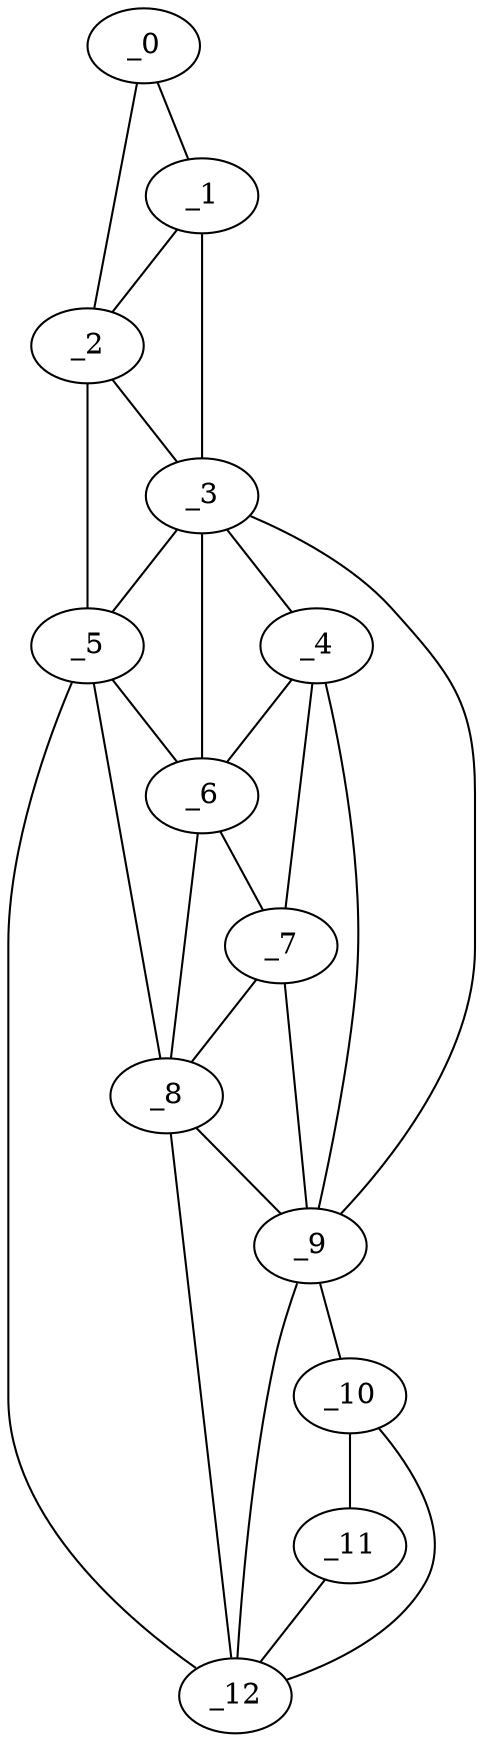 graph "obj21__325.gxl" {
	_0	 [x=5,
		y=79];
	_1	 [x=9,
		y=70];
	_0 -- _1	 [valence=1];
	_2	 [x=14,
		y=81];
	_0 -- _2	 [valence=1];
	_1 -- _2	 [valence=2];
	_3	 [x=60,
		y=48];
	_1 -- _3	 [valence=1];
	_2 -- _3	 [valence=2];
	_5	 [x=71,
		y=77];
	_2 -- _5	 [valence=1];
	_4	 [x=67,
		y=50];
	_3 -- _4	 [valence=1];
	_3 -- _5	 [valence=1];
	_6	 [x=74,
		y=70];
	_3 -- _6	 [valence=2];
	_9	 [x=110,
		y=39];
	_3 -- _9	 [valence=1];
	_4 -- _6	 [valence=2];
	_7	 [x=78,
		y=52];
	_4 -- _7	 [valence=1];
	_4 -- _9	 [valence=2];
	_5 -- _6	 [valence=2];
	_8	 [x=83,
		y=67];
	_5 -- _8	 [valence=2];
	_12	 [x=125,
		y=58];
	_5 -- _12	 [valence=1];
	_6 -- _7	 [valence=2];
	_6 -- _8	 [valence=1];
	_7 -- _8	 [valence=2];
	_7 -- _9	 [valence=1];
	_8 -- _9	 [valence=2];
	_8 -- _12	 [valence=2];
	_10	 [x=120,
		y=40];
	_9 -- _10	 [valence=1];
	_9 -- _12	 [valence=2];
	_11	 [x=125,
		y=44];
	_10 -- _11	 [valence=1];
	_10 -- _12	 [valence=1];
	_11 -- _12	 [valence=1];
}
